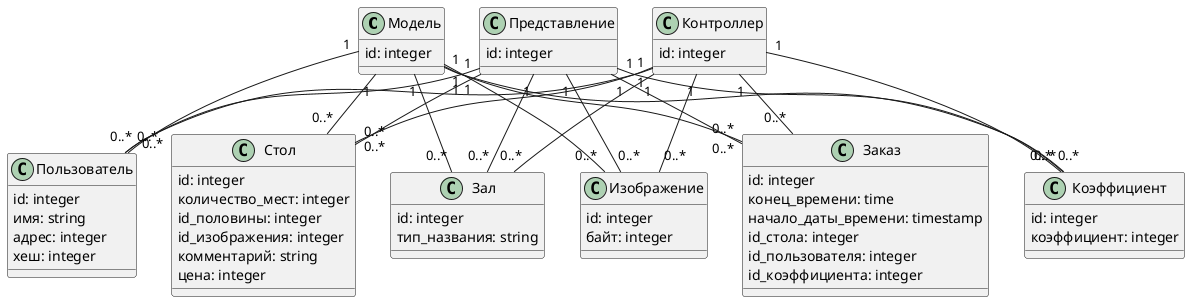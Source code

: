 @startuml

class Модель {
    id: integer
}

class Представление {
    id: integer
}

class Контроллер {
    id: integer
}

class Пользователь {
    id: integer
    имя: string
    адрес: integer
    хеш: integer
}

class Стол {
    id: integer
    количество_мест: integer
    id_половины: integer
    id_изображения: integer
    комментарий: string
    цена: integer
}

class Зал {
    id: integer
    тип_названия: string
}

class Изображение {
    id: integer
    байт: integer
}

class Заказ {
    id: integer
    конец_времени: time
    начало_даты_времени: timestamp
    id_стола: integer
    id_пользователя: integer
    id_коэффициента: integer
}

class Коэффициент {
    id: integer
    коэффициент: integer
}

Модель "1" -- "0..*" Пользователь
Модель "1" -- "0..*" Стол
Модель "1" -- "0..*" Зал
Модель "1" -- "0..*" Изображение
Модель "1" -- "0..*" Заказ
Модель "1" -- "0..*" Коэффициент

Представление "1" -- "0..*" Пользователь
Представление "1" -- "0..*" Стол
Представление "1" -- "0..*" Зал
Представление "1" -- "0..*" Изображение
Представление "1" -- "0..*" Заказ
Представление "1" -- "0..*" Коэффициент

Контроллер "1" -- "0..*" Пользователь
Контроллер "1" -- "0..*" Стол
Контроллер "1" -- "0..*" Зал
Контроллер "1" -- "0..*" Изображение
Контроллер "1" -- "0..*" Заказ
Контроллер "1" -- "0..*" Коэффициент

@enduml
